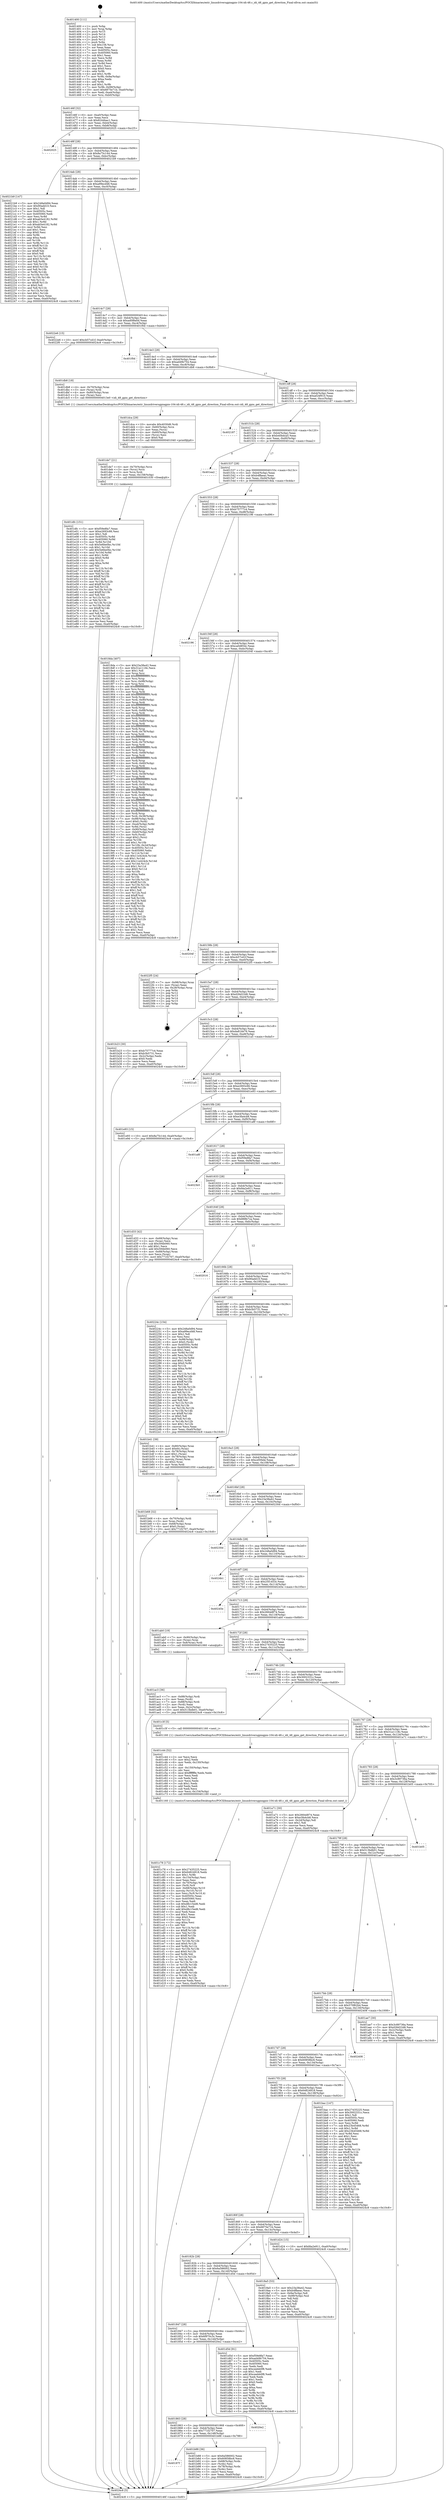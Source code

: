digraph "0x401400" {
  label = "0x401400 (/mnt/c/Users/mathe/Desktop/tcc/POCII/binaries/extr_linuxdriversgpiogpio-104-idi-48.c_idi_48_gpio_get_direction_Final-ollvm.out::main(0))"
  labelloc = "t"
  node[shape=record]

  Entry [label="",width=0.3,height=0.3,shape=circle,fillcolor=black,style=filled]
  "0x40146f" [label="{
     0x40146f [32]\l
     | [instrs]\l
     &nbsp;&nbsp;0x40146f \<+6\>: mov -0xa0(%rbp),%eax\l
     &nbsp;&nbsp;0x401475 \<+2\>: mov %eax,%ecx\l
     &nbsp;&nbsp;0x401477 \<+6\>: sub $0x8244bac1,%ecx\l
     &nbsp;&nbsp;0x40147d \<+6\>: mov %eax,-0xb4(%rbp)\l
     &nbsp;&nbsp;0x401483 \<+6\>: mov %ecx,-0xb8(%rbp)\l
     &nbsp;&nbsp;0x401489 \<+6\>: je 0000000000402025 \<main+0xc25\>\l
  }"]
  "0x402025" [label="{
     0x402025\l
  }", style=dashed]
  "0x40148f" [label="{
     0x40148f [28]\l
     | [instrs]\l
     &nbsp;&nbsp;0x40148f \<+5\>: jmp 0000000000401494 \<main+0x94\>\l
     &nbsp;&nbsp;0x401494 \<+6\>: mov -0xb4(%rbp),%eax\l
     &nbsp;&nbsp;0x40149a \<+5\>: sub $0x8a75c144,%eax\l
     &nbsp;&nbsp;0x40149f \<+6\>: mov %eax,-0xbc(%rbp)\l
     &nbsp;&nbsp;0x4014a5 \<+6\>: je 00000000004021b9 \<main+0xdb9\>\l
  }"]
  Exit [label="",width=0.3,height=0.3,shape=circle,fillcolor=black,style=filled,peripheries=2]
  "0x4021b9" [label="{
     0x4021b9 [147]\l
     | [instrs]\l
     &nbsp;&nbsp;0x4021b9 \<+5\>: mov $0x248a0d94,%eax\l
     &nbsp;&nbsp;0x4021be \<+5\>: mov $0x90add10,%ecx\l
     &nbsp;&nbsp;0x4021c3 \<+2\>: mov $0x1,%dl\l
     &nbsp;&nbsp;0x4021c5 \<+7\>: mov 0x40505c,%esi\l
     &nbsp;&nbsp;0x4021cc \<+7\>: mov 0x405060,%edi\l
     &nbsp;&nbsp;0x4021d3 \<+3\>: mov %esi,%r8d\l
     &nbsp;&nbsp;0x4021d6 \<+7\>: add $0xab5e4182,%r8d\l
     &nbsp;&nbsp;0x4021dd \<+4\>: sub $0x1,%r8d\l
     &nbsp;&nbsp;0x4021e1 \<+7\>: sub $0xab5e4182,%r8d\l
     &nbsp;&nbsp;0x4021e8 \<+4\>: imul %r8d,%esi\l
     &nbsp;&nbsp;0x4021ec \<+3\>: and $0x1,%esi\l
     &nbsp;&nbsp;0x4021ef \<+3\>: cmp $0x0,%esi\l
     &nbsp;&nbsp;0x4021f2 \<+4\>: sete %r9b\l
     &nbsp;&nbsp;0x4021f6 \<+3\>: cmp $0xa,%edi\l
     &nbsp;&nbsp;0x4021f9 \<+4\>: setl %r10b\l
     &nbsp;&nbsp;0x4021fd \<+3\>: mov %r9b,%r11b\l
     &nbsp;&nbsp;0x402200 \<+4\>: xor $0xff,%r11b\l
     &nbsp;&nbsp;0x402204 \<+3\>: mov %r10b,%bl\l
     &nbsp;&nbsp;0x402207 \<+3\>: xor $0xff,%bl\l
     &nbsp;&nbsp;0x40220a \<+3\>: xor $0x0,%dl\l
     &nbsp;&nbsp;0x40220d \<+3\>: mov %r11b,%r14b\l
     &nbsp;&nbsp;0x402210 \<+4\>: and $0x0,%r14b\l
     &nbsp;&nbsp;0x402214 \<+3\>: and %dl,%r9b\l
     &nbsp;&nbsp;0x402217 \<+3\>: mov %bl,%r15b\l
     &nbsp;&nbsp;0x40221a \<+4\>: and $0x0,%r15b\l
     &nbsp;&nbsp;0x40221e \<+3\>: and %dl,%r10b\l
     &nbsp;&nbsp;0x402221 \<+3\>: or %r9b,%r14b\l
     &nbsp;&nbsp;0x402224 \<+3\>: or %r10b,%r15b\l
     &nbsp;&nbsp;0x402227 \<+3\>: xor %r15b,%r14b\l
     &nbsp;&nbsp;0x40222a \<+3\>: or %bl,%r11b\l
     &nbsp;&nbsp;0x40222d \<+4\>: xor $0xff,%r11b\l
     &nbsp;&nbsp;0x402231 \<+3\>: or $0x0,%dl\l
     &nbsp;&nbsp;0x402234 \<+3\>: and %dl,%r11b\l
     &nbsp;&nbsp;0x402237 \<+3\>: or %r11b,%r14b\l
     &nbsp;&nbsp;0x40223a \<+4\>: test $0x1,%r14b\l
     &nbsp;&nbsp;0x40223e \<+3\>: cmovne %ecx,%eax\l
     &nbsp;&nbsp;0x402241 \<+6\>: mov %eax,-0xa0(%rbp)\l
     &nbsp;&nbsp;0x402247 \<+5\>: jmp 00000000004024c8 \<main+0x10c8\>\l
  }"]
  "0x4014ab" [label="{
     0x4014ab [28]\l
     | [instrs]\l
     &nbsp;&nbsp;0x4014ab \<+5\>: jmp 00000000004014b0 \<main+0xb0\>\l
     &nbsp;&nbsp;0x4014b0 \<+6\>: mov -0xb4(%rbp),%eax\l
     &nbsp;&nbsp;0x4014b6 \<+5\>: sub $0xa99ecd48,%eax\l
     &nbsp;&nbsp;0x4014bb \<+6\>: mov %eax,-0xc0(%rbp)\l
     &nbsp;&nbsp;0x4014c1 \<+6\>: je 00000000004022e6 \<main+0xee6\>\l
  }"]
  "0x401dfc" [label="{
     0x401dfc [151]\l
     | [instrs]\l
     &nbsp;&nbsp;0x401dfc \<+5\>: mov $0xf59e8fa7,%eax\l
     &nbsp;&nbsp;0x401e01 \<+5\>: mov $0xe2693c66,%esi\l
     &nbsp;&nbsp;0x401e06 \<+2\>: mov $0x1,%dl\l
     &nbsp;&nbsp;0x401e08 \<+8\>: mov 0x40505c,%r8d\l
     &nbsp;&nbsp;0x401e10 \<+8\>: mov 0x405060,%r9d\l
     &nbsp;&nbsp;0x401e18 \<+3\>: mov %r8d,%r10d\l
     &nbsp;&nbsp;0x401e1b \<+7\>: sub $0x5e6be0bc,%r10d\l
     &nbsp;&nbsp;0x401e22 \<+4\>: sub $0x1,%r10d\l
     &nbsp;&nbsp;0x401e26 \<+7\>: add $0x5e6be0bc,%r10d\l
     &nbsp;&nbsp;0x401e2d \<+4\>: imul %r10d,%r8d\l
     &nbsp;&nbsp;0x401e31 \<+4\>: and $0x1,%r8d\l
     &nbsp;&nbsp;0x401e35 \<+4\>: cmp $0x0,%r8d\l
     &nbsp;&nbsp;0x401e39 \<+4\>: sete %r11b\l
     &nbsp;&nbsp;0x401e3d \<+4\>: cmp $0xa,%r9d\l
     &nbsp;&nbsp;0x401e41 \<+3\>: setl %bl\l
     &nbsp;&nbsp;0x401e44 \<+3\>: mov %r11b,%r14b\l
     &nbsp;&nbsp;0x401e47 \<+4\>: xor $0xff,%r14b\l
     &nbsp;&nbsp;0x401e4b \<+3\>: mov %bl,%r15b\l
     &nbsp;&nbsp;0x401e4e \<+4\>: xor $0xff,%r15b\l
     &nbsp;&nbsp;0x401e52 \<+3\>: xor $0x1,%dl\l
     &nbsp;&nbsp;0x401e55 \<+3\>: mov %r14b,%r12b\l
     &nbsp;&nbsp;0x401e58 \<+4\>: and $0xff,%r12b\l
     &nbsp;&nbsp;0x401e5c \<+3\>: and %dl,%r11b\l
     &nbsp;&nbsp;0x401e5f \<+3\>: mov %r15b,%r13b\l
     &nbsp;&nbsp;0x401e62 \<+4\>: and $0xff,%r13b\l
     &nbsp;&nbsp;0x401e66 \<+2\>: and %dl,%bl\l
     &nbsp;&nbsp;0x401e68 \<+3\>: or %r11b,%r12b\l
     &nbsp;&nbsp;0x401e6b \<+3\>: or %bl,%r13b\l
     &nbsp;&nbsp;0x401e6e \<+3\>: xor %r13b,%r12b\l
     &nbsp;&nbsp;0x401e71 \<+3\>: or %r15b,%r14b\l
     &nbsp;&nbsp;0x401e74 \<+4\>: xor $0xff,%r14b\l
     &nbsp;&nbsp;0x401e78 \<+3\>: or $0x1,%dl\l
     &nbsp;&nbsp;0x401e7b \<+3\>: and %dl,%r14b\l
     &nbsp;&nbsp;0x401e7e \<+3\>: or %r14b,%r12b\l
     &nbsp;&nbsp;0x401e81 \<+4\>: test $0x1,%r12b\l
     &nbsp;&nbsp;0x401e85 \<+3\>: cmovne %esi,%eax\l
     &nbsp;&nbsp;0x401e88 \<+6\>: mov %eax,-0xa0(%rbp)\l
     &nbsp;&nbsp;0x401e8e \<+5\>: jmp 00000000004024c8 \<main+0x10c8\>\l
  }"]
  "0x4022e6" [label="{
     0x4022e6 [15]\l
     | [instrs]\l
     &nbsp;&nbsp;0x4022e6 \<+10\>: movl $0xcb57cd1f,-0xa0(%rbp)\l
     &nbsp;&nbsp;0x4022f0 \<+5\>: jmp 00000000004024c8 \<main+0x10c8\>\l
  }"]
  "0x4014c7" [label="{
     0x4014c7 [28]\l
     | [instrs]\l
     &nbsp;&nbsp;0x4014c7 \<+5\>: jmp 00000000004014cc \<main+0xcc\>\l
     &nbsp;&nbsp;0x4014cc \<+6\>: mov -0xb4(%rbp),%eax\l
     &nbsp;&nbsp;0x4014d2 \<+5\>: sub $0xad0f8a0d,%eax\l
     &nbsp;&nbsp;0x4014d7 \<+6\>: mov %eax,-0xc4(%rbp)\l
     &nbsp;&nbsp;0x4014dd \<+6\>: je 0000000000401f0d \<main+0xb0d\>\l
  }"]
  "0x401de7" [label="{
     0x401de7 [21]\l
     | [instrs]\l
     &nbsp;&nbsp;0x401de7 \<+4\>: mov -0x70(%rbp),%rcx\l
     &nbsp;&nbsp;0x401deb \<+3\>: mov (%rcx),%rcx\l
     &nbsp;&nbsp;0x401dee \<+3\>: mov %rcx,%rdi\l
     &nbsp;&nbsp;0x401df1 \<+6\>: mov %eax,-0x158(%rbp)\l
     &nbsp;&nbsp;0x401df7 \<+5\>: call 0000000000401030 \<free@plt\>\l
     | [calls]\l
     &nbsp;&nbsp;0x401030 \{1\} (unknown)\l
  }"]
  "0x401f0d" [label="{
     0x401f0d\l
  }", style=dashed]
  "0x4014e3" [label="{
     0x4014e3 [28]\l
     | [instrs]\l
     &nbsp;&nbsp;0x4014e3 \<+5\>: jmp 00000000004014e8 \<main+0xe8\>\l
     &nbsp;&nbsp;0x4014e8 \<+6\>: mov -0xb4(%rbp),%eax\l
     &nbsp;&nbsp;0x4014ee \<+5\>: sub $0xad49b754,%eax\l
     &nbsp;&nbsp;0x4014f3 \<+6\>: mov %eax,-0xc8(%rbp)\l
     &nbsp;&nbsp;0x4014f9 \<+6\>: je 0000000000401db8 \<main+0x9b8\>\l
  }"]
  "0x401dca" [label="{
     0x401dca [29]\l
     | [instrs]\l
     &nbsp;&nbsp;0x401dca \<+10\>: movabs $0x4030d6,%rdi\l
     &nbsp;&nbsp;0x401dd4 \<+4\>: mov -0x60(%rbp),%rcx\l
     &nbsp;&nbsp;0x401dd8 \<+2\>: mov %eax,(%rcx)\l
     &nbsp;&nbsp;0x401dda \<+4\>: mov -0x60(%rbp),%rcx\l
     &nbsp;&nbsp;0x401dde \<+2\>: mov (%rcx),%esi\l
     &nbsp;&nbsp;0x401de0 \<+2\>: mov $0x0,%al\l
     &nbsp;&nbsp;0x401de2 \<+5\>: call 0000000000401040 \<printf@plt\>\l
     | [calls]\l
     &nbsp;&nbsp;0x401040 \{1\} (unknown)\l
  }"]
  "0x401db8" [label="{
     0x401db8 [18]\l
     | [instrs]\l
     &nbsp;&nbsp;0x401db8 \<+4\>: mov -0x70(%rbp),%rax\l
     &nbsp;&nbsp;0x401dbc \<+3\>: mov (%rax),%rdi\l
     &nbsp;&nbsp;0x401dbf \<+4\>: mov -0x80(%rbp),%rax\l
     &nbsp;&nbsp;0x401dc3 \<+2\>: mov (%rax),%esi\l
     &nbsp;&nbsp;0x401dc5 \<+5\>: call 00000000004013e0 \<idi_48_gpio_get_direction\>\l
     | [calls]\l
     &nbsp;&nbsp;0x4013e0 \{1\} (/mnt/c/Users/mathe/Desktop/tcc/POCII/binaries/extr_linuxdriversgpiogpio-104-idi-48.c_idi_48_gpio_get_direction_Final-ollvm.out::idi_48_gpio_get_direction)\l
  }"]
  "0x4014ff" [label="{
     0x4014ff [28]\l
     | [instrs]\l
     &nbsp;&nbsp;0x4014ff \<+5\>: jmp 0000000000401504 \<main+0x104\>\l
     &nbsp;&nbsp;0x401504 \<+6\>: mov -0xb4(%rbp),%eax\l
     &nbsp;&nbsp;0x40150a \<+5\>: sub $0xaf24f910,%eax\l
     &nbsp;&nbsp;0x40150f \<+6\>: mov %eax,-0xcc(%rbp)\l
     &nbsp;&nbsp;0x401515 \<+6\>: je 0000000000402187 \<main+0xd87\>\l
  }"]
  "0x401c78" [label="{
     0x401c78 [172]\l
     | [instrs]\l
     &nbsp;&nbsp;0x401c78 \<+5\>: mov $0x27435225,%ecx\l
     &nbsp;&nbsp;0x401c7d \<+5\>: mov $0x64824918,%edx\l
     &nbsp;&nbsp;0x401c82 \<+3\>: mov $0x1,%r8b\l
     &nbsp;&nbsp;0x401c85 \<+6\>: mov -0x154(%rbp),%esi\l
     &nbsp;&nbsp;0x401c8b \<+3\>: imul %eax,%esi\l
     &nbsp;&nbsp;0x401c8e \<+4\>: mov -0x70(%rbp),%r9\l
     &nbsp;&nbsp;0x401c92 \<+3\>: mov (%r9),%r9\l
     &nbsp;&nbsp;0x401c95 \<+4\>: mov -0x68(%rbp),%r10\l
     &nbsp;&nbsp;0x401c99 \<+3\>: movslq (%r10),%r10\l
     &nbsp;&nbsp;0x401c9c \<+4\>: mov %esi,(%r9,%r10,4)\l
     &nbsp;&nbsp;0x401ca0 \<+7\>: mov 0x40505c,%eax\l
     &nbsp;&nbsp;0x401ca7 \<+7\>: mov 0x405060,%esi\l
     &nbsp;&nbsp;0x401cae \<+2\>: mov %eax,%edi\l
     &nbsp;&nbsp;0x401cb0 \<+6\>: sub $0xd8c15ed6,%edi\l
     &nbsp;&nbsp;0x401cb6 \<+3\>: sub $0x1,%edi\l
     &nbsp;&nbsp;0x401cb9 \<+6\>: add $0xd8c15ed6,%edi\l
     &nbsp;&nbsp;0x401cbf \<+3\>: imul %edi,%eax\l
     &nbsp;&nbsp;0x401cc2 \<+3\>: and $0x1,%eax\l
     &nbsp;&nbsp;0x401cc5 \<+3\>: cmp $0x0,%eax\l
     &nbsp;&nbsp;0x401cc8 \<+4\>: sete %r11b\l
     &nbsp;&nbsp;0x401ccc \<+3\>: cmp $0xa,%esi\l
     &nbsp;&nbsp;0x401ccf \<+3\>: setl %bl\l
     &nbsp;&nbsp;0x401cd2 \<+3\>: mov %r11b,%r14b\l
     &nbsp;&nbsp;0x401cd5 \<+4\>: xor $0xff,%r14b\l
     &nbsp;&nbsp;0x401cd9 \<+3\>: mov %bl,%r15b\l
     &nbsp;&nbsp;0x401cdc \<+4\>: xor $0xff,%r15b\l
     &nbsp;&nbsp;0x401ce0 \<+4\>: xor $0x0,%r8b\l
     &nbsp;&nbsp;0x401ce4 \<+3\>: mov %r14b,%r12b\l
     &nbsp;&nbsp;0x401ce7 \<+4\>: and $0x0,%r12b\l
     &nbsp;&nbsp;0x401ceb \<+3\>: and %r8b,%r11b\l
     &nbsp;&nbsp;0x401cee \<+3\>: mov %r15b,%r13b\l
     &nbsp;&nbsp;0x401cf1 \<+4\>: and $0x0,%r13b\l
     &nbsp;&nbsp;0x401cf5 \<+3\>: and %r8b,%bl\l
     &nbsp;&nbsp;0x401cf8 \<+3\>: or %r11b,%r12b\l
     &nbsp;&nbsp;0x401cfb \<+3\>: or %bl,%r13b\l
     &nbsp;&nbsp;0x401cfe \<+3\>: xor %r13b,%r12b\l
     &nbsp;&nbsp;0x401d01 \<+3\>: or %r15b,%r14b\l
     &nbsp;&nbsp;0x401d04 \<+4\>: xor $0xff,%r14b\l
     &nbsp;&nbsp;0x401d08 \<+4\>: or $0x0,%r8b\l
     &nbsp;&nbsp;0x401d0c \<+3\>: and %r8b,%r14b\l
     &nbsp;&nbsp;0x401d0f \<+3\>: or %r14b,%r12b\l
     &nbsp;&nbsp;0x401d12 \<+4\>: test $0x1,%r12b\l
     &nbsp;&nbsp;0x401d16 \<+3\>: cmovne %edx,%ecx\l
     &nbsp;&nbsp;0x401d19 \<+6\>: mov %ecx,-0xa0(%rbp)\l
     &nbsp;&nbsp;0x401d1f \<+5\>: jmp 00000000004024c8 \<main+0x10c8\>\l
  }"]
  "0x402187" [label="{
     0x402187\l
  }", style=dashed]
  "0x40151b" [label="{
     0x40151b [28]\l
     | [instrs]\l
     &nbsp;&nbsp;0x40151b \<+5\>: jmp 0000000000401520 \<main+0x120\>\l
     &nbsp;&nbsp;0x401520 \<+6\>: mov -0xb4(%rbp),%eax\l
     &nbsp;&nbsp;0x401526 \<+5\>: sub $0xb40bdca5,%eax\l
     &nbsp;&nbsp;0x40152b \<+6\>: mov %eax,-0xd0(%rbp)\l
     &nbsp;&nbsp;0x401531 \<+6\>: je 0000000000401ea2 \<main+0xaa2\>\l
  }"]
  "0x401c44" [label="{
     0x401c44 [52]\l
     | [instrs]\l
     &nbsp;&nbsp;0x401c44 \<+2\>: xor %ecx,%ecx\l
     &nbsp;&nbsp;0x401c46 \<+5\>: mov $0x2,%edx\l
     &nbsp;&nbsp;0x401c4b \<+6\>: mov %edx,-0x150(%rbp)\l
     &nbsp;&nbsp;0x401c51 \<+1\>: cltd\l
     &nbsp;&nbsp;0x401c52 \<+6\>: mov -0x150(%rbp),%esi\l
     &nbsp;&nbsp;0x401c58 \<+2\>: idiv %esi\l
     &nbsp;&nbsp;0x401c5a \<+6\>: imul $0xfffffffe,%edx,%edx\l
     &nbsp;&nbsp;0x401c60 \<+2\>: mov %ecx,%edi\l
     &nbsp;&nbsp;0x401c62 \<+2\>: sub %edx,%edi\l
     &nbsp;&nbsp;0x401c64 \<+2\>: mov %ecx,%edx\l
     &nbsp;&nbsp;0x401c66 \<+3\>: sub $0x1,%edx\l
     &nbsp;&nbsp;0x401c69 \<+2\>: add %edx,%edi\l
     &nbsp;&nbsp;0x401c6b \<+2\>: sub %edi,%ecx\l
     &nbsp;&nbsp;0x401c6d \<+6\>: mov %ecx,-0x154(%rbp)\l
     &nbsp;&nbsp;0x401c73 \<+5\>: call 0000000000401160 \<next_i\>\l
     | [calls]\l
     &nbsp;&nbsp;0x401160 \{1\} (/mnt/c/Users/mathe/Desktop/tcc/POCII/binaries/extr_linuxdriversgpiogpio-104-idi-48.c_idi_48_gpio_get_direction_Final-ollvm.out::next_i)\l
  }"]
  "0x401ea2" [label="{
     0x401ea2\l
  }", style=dashed]
  "0x401537" [label="{
     0x401537 [28]\l
     | [instrs]\l
     &nbsp;&nbsp;0x401537 \<+5\>: jmp 000000000040153c \<main+0x13c\>\l
     &nbsp;&nbsp;0x40153c \<+6\>: mov -0xb4(%rbp),%eax\l
     &nbsp;&nbsp;0x401542 \<+5\>: sub $0xb4ffaeac,%eax\l
     &nbsp;&nbsp;0x401547 \<+6\>: mov %eax,-0xd4(%rbp)\l
     &nbsp;&nbsp;0x40154d \<+6\>: je 00000000004018da \<main+0x4da\>\l
  }"]
  "0x40187f" [label="{
     0x40187f\l
  }", style=dashed]
  "0x4018da" [label="{
     0x4018da [407]\l
     | [instrs]\l
     &nbsp;&nbsp;0x4018da \<+5\>: mov $0x23a38a42,%eax\l
     &nbsp;&nbsp;0x4018df \<+5\>: mov $0x31a1118c,%ecx\l
     &nbsp;&nbsp;0x4018e4 \<+2\>: mov $0x1,%dl\l
     &nbsp;&nbsp;0x4018e6 \<+3\>: mov %rsp,%rsi\l
     &nbsp;&nbsp;0x4018e9 \<+4\>: add $0xfffffffffffffff0,%rsi\l
     &nbsp;&nbsp;0x4018ed \<+3\>: mov %rsi,%rsp\l
     &nbsp;&nbsp;0x4018f0 \<+7\>: mov %rsi,-0x98(%rbp)\l
     &nbsp;&nbsp;0x4018f7 \<+3\>: mov %rsp,%rsi\l
     &nbsp;&nbsp;0x4018fa \<+4\>: add $0xfffffffffffffff0,%rsi\l
     &nbsp;&nbsp;0x4018fe \<+3\>: mov %rsi,%rsp\l
     &nbsp;&nbsp;0x401901 \<+3\>: mov %rsp,%rdi\l
     &nbsp;&nbsp;0x401904 \<+4\>: add $0xfffffffffffffff0,%rdi\l
     &nbsp;&nbsp;0x401908 \<+3\>: mov %rdi,%rsp\l
     &nbsp;&nbsp;0x40190b \<+7\>: mov %rdi,-0x90(%rbp)\l
     &nbsp;&nbsp;0x401912 \<+3\>: mov %rsp,%rdi\l
     &nbsp;&nbsp;0x401915 \<+4\>: add $0xfffffffffffffff0,%rdi\l
     &nbsp;&nbsp;0x401919 \<+3\>: mov %rdi,%rsp\l
     &nbsp;&nbsp;0x40191c \<+7\>: mov %rdi,-0x88(%rbp)\l
     &nbsp;&nbsp;0x401923 \<+3\>: mov %rsp,%rdi\l
     &nbsp;&nbsp;0x401926 \<+4\>: add $0xfffffffffffffff0,%rdi\l
     &nbsp;&nbsp;0x40192a \<+3\>: mov %rdi,%rsp\l
     &nbsp;&nbsp;0x40192d \<+4\>: mov %rdi,-0x80(%rbp)\l
     &nbsp;&nbsp;0x401931 \<+3\>: mov %rsp,%rdi\l
     &nbsp;&nbsp;0x401934 \<+4\>: add $0xfffffffffffffff0,%rdi\l
     &nbsp;&nbsp;0x401938 \<+3\>: mov %rdi,%rsp\l
     &nbsp;&nbsp;0x40193b \<+4\>: mov %rdi,-0x78(%rbp)\l
     &nbsp;&nbsp;0x40193f \<+3\>: mov %rsp,%rdi\l
     &nbsp;&nbsp;0x401942 \<+4\>: add $0xfffffffffffffff0,%rdi\l
     &nbsp;&nbsp;0x401946 \<+3\>: mov %rdi,%rsp\l
     &nbsp;&nbsp;0x401949 \<+4\>: mov %rdi,-0x70(%rbp)\l
     &nbsp;&nbsp;0x40194d \<+3\>: mov %rsp,%rdi\l
     &nbsp;&nbsp;0x401950 \<+4\>: add $0xfffffffffffffff0,%rdi\l
     &nbsp;&nbsp;0x401954 \<+3\>: mov %rdi,%rsp\l
     &nbsp;&nbsp;0x401957 \<+4\>: mov %rdi,-0x68(%rbp)\l
     &nbsp;&nbsp;0x40195b \<+3\>: mov %rsp,%rdi\l
     &nbsp;&nbsp;0x40195e \<+4\>: add $0xfffffffffffffff0,%rdi\l
     &nbsp;&nbsp;0x401962 \<+3\>: mov %rdi,%rsp\l
     &nbsp;&nbsp;0x401965 \<+4\>: mov %rdi,-0x60(%rbp)\l
     &nbsp;&nbsp;0x401969 \<+3\>: mov %rsp,%rdi\l
     &nbsp;&nbsp;0x40196c \<+4\>: add $0xfffffffffffffff0,%rdi\l
     &nbsp;&nbsp;0x401970 \<+3\>: mov %rdi,%rsp\l
     &nbsp;&nbsp;0x401973 \<+4\>: mov %rdi,-0x58(%rbp)\l
     &nbsp;&nbsp;0x401977 \<+3\>: mov %rsp,%rdi\l
     &nbsp;&nbsp;0x40197a \<+4\>: add $0xfffffffffffffff0,%rdi\l
     &nbsp;&nbsp;0x40197e \<+3\>: mov %rdi,%rsp\l
     &nbsp;&nbsp;0x401981 \<+4\>: mov %rdi,-0x50(%rbp)\l
     &nbsp;&nbsp;0x401985 \<+3\>: mov %rsp,%rdi\l
     &nbsp;&nbsp;0x401988 \<+4\>: add $0xfffffffffffffff0,%rdi\l
     &nbsp;&nbsp;0x40198c \<+3\>: mov %rdi,%rsp\l
     &nbsp;&nbsp;0x40198f \<+4\>: mov %rdi,-0x48(%rbp)\l
     &nbsp;&nbsp;0x401993 \<+3\>: mov %rsp,%rdi\l
     &nbsp;&nbsp;0x401996 \<+4\>: add $0xfffffffffffffff0,%rdi\l
     &nbsp;&nbsp;0x40199a \<+3\>: mov %rdi,%rsp\l
     &nbsp;&nbsp;0x40199d \<+4\>: mov %rdi,-0x40(%rbp)\l
     &nbsp;&nbsp;0x4019a1 \<+3\>: mov %rsp,%rdi\l
     &nbsp;&nbsp;0x4019a4 \<+4\>: add $0xfffffffffffffff0,%rdi\l
     &nbsp;&nbsp;0x4019a8 \<+3\>: mov %rdi,%rsp\l
     &nbsp;&nbsp;0x4019ab \<+4\>: mov %rdi,-0x38(%rbp)\l
     &nbsp;&nbsp;0x4019af \<+7\>: mov -0x98(%rbp),%rdi\l
     &nbsp;&nbsp;0x4019b6 \<+6\>: movl $0x0,(%rdi)\l
     &nbsp;&nbsp;0x4019bc \<+7\>: mov -0xa4(%rbp),%r8d\l
     &nbsp;&nbsp;0x4019c3 \<+3\>: mov %r8d,(%rsi)\l
     &nbsp;&nbsp;0x4019c6 \<+7\>: mov -0x90(%rbp),%rdi\l
     &nbsp;&nbsp;0x4019cd \<+7\>: mov -0xb0(%rbp),%r9\l
     &nbsp;&nbsp;0x4019d4 \<+3\>: mov %r9,(%rdi)\l
     &nbsp;&nbsp;0x4019d7 \<+3\>: cmpl $0x2,(%rsi)\l
     &nbsp;&nbsp;0x4019da \<+4\>: setne %r10b\l
     &nbsp;&nbsp;0x4019de \<+4\>: and $0x1,%r10b\l
     &nbsp;&nbsp;0x4019e2 \<+4\>: mov %r10b,-0x2d(%rbp)\l
     &nbsp;&nbsp;0x4019e6 \<+8\>: mov 0x40505c,%r11d\l
     &nbsp;&nbsp;0x4019ee \<+7\>: mov 0x405060,%ebx\l
     &nbsp;&nbsp;0x4019f5 \<+3\>: mov %r11d,%r14d\l
     &nbsp;&nbsp;0x4019f8 \<+7\>: sub $0x11e424cb,%r14d\l
     &nbsp;&nbsp;0x4019ff \<+4\>: sub $0x1,%r14d\l
     &nbsp;&nbsp;0x401a03 \<+7\>: add $0x11e424cb,%r14d\l
     &nbsp;&nbsp;0x401a0a \<+4\>: imul %r14d,%r11d\l
     &nbsp;&nbsp;0x401a0e \<+4\>: and $0x1,%r11d\l
     &nbsp;&nbsp;0x401a12 \<+4\>: cmp $0x0,%r11d\l
     &nbsp;&nbsp;0x401a16 \<+4\>: sete %r10b\l
     &nbsp;&nbsp;0x401a1a \<+3\>: cmp $0xa,%ebx\l
     &nbsp;&nbsp;0x401a1d \<+4\>: setl %r15b\l
     &nbsp;&nbsp;0x401a21 \<+3\>: mov %r10b,%r12b\l
     &nbsp;&nbsp;0x401a24 \<+4\>: xor $0xff,%r12b\l
     &nbsp;&nbsp;0x401a28 \<+3\>: mov %r15b,%r13b\l
     &nbsp;&nbsp;0x401a2b \<+4\>: xor $0xff,%r13b\l
     &nbsp;&nbsp;0x401a2f \<+3\>: xor $0x1,%dl\l
     &nbsp;&nbsp;0x401a32 \<+3\>: mov %r12b,%sil\l
     &nbsp;&nbsp;0x401a35 \<+4\>: and $0xff,%sil\l
     &nbsp;&nbsp;0x401a39 \<+3\>: and %dl,%r10b\l
     &nbsp;&nbsp;0x401a3c \<+3\>: mov %r13b,%dil\l
     &nbsp;&nbsp;0x401a3f \<+4\>: and $0xff,%dil\l
     &nbsp;&nbsp;0x401a43 \<+3\>: and %dl,%r15b\l
     &nbsp;&nbsp;0x401a46 \<+3\>: or %r10b,%sil\l
     &nbsp;&nbsp;0x401a49 \<+3\>: or %r15b,%dil\l
     &nbsp;&nbsp;0x401a4c \<+3\>: xor %dil,%sil\l
     &nbsp;&nbsp;0x401a4f \<+3\>: or %r13b,%r12b\l
     &nbsp;&nbsp;0x401a52 \<+4\>: xor $0xff,%r12b\l
     &nbsp;&nbsp;0x401a56 \<+3\>: or $0x1,%dl\l
     &nbsp;&nbsp;0x401a59 \<+3\>: and %dl,%r12b\l
     &nbsp;&nbsp;0x401a5c \<+3\>: or %r12b,%sil\l
     &nbsp;&nbsp;0x401a5f \<+4\>: test $0x1,%sil\l
     &nbsp;&nbsp;0x401a63 \<+3\>: cmovne %ecx,%eax\l
     &nbsp;&nbsp;0x401a66 \<+6\>: mov %eax,-0xa0(%rbp)\l
     &nbsp;&nbsp;0x401a6c \<+5\>: jmp 00000000004024c8 \<main+0x10c8\>\l
  }"]
  "0x401553" [label="{
     0x401553 [28]\l
     | [instrs]\l
     &nbsp;&nbsp;0x401553 \<+5\>: jmp 0000000000401558 \<main+0x158\>\l
     &nbsp;&nbsp;0x401558 \<+6\>: mov -0xb4(%rbp),%eax\l
     &nbsp;&nbsp;0x40155e \<+5\>: sub $0xb75777c4,%eax\l
     &nbsp;&nbsp;0x401563 \<+6\>: mov %eax,-0xd8(%rbp)\l
     &nbsp;&nbsp;0x401569 \<+6\>: je 0000000000402196 \<main+0xd96\>\l
  }"]
  "0x401b88" [label="{
     0x401b88 [36]\l
     | [instrs]\l
     &nbsp;&nbsp;0x401b88 \<+5\>: mov $0x6a586002,%eax\l
     &nbsp;&nbsp;0x401b8d \<+5\>: mov $0x60858bc6,%ecx\l
     &nbsp;&nbsp;0x401b92 \<+4\>: mov -0x68(%rbp),%rdx\l
     &nbsp;&nbsp;0x401b96 \<+2\>: mov (%rdx),%esi\l
     &nbsp;&nbsp;0x401b98 \<+4\>: mov -0x78(%rbp),%rdx\l
     &nbsp;&nbsp;0x401b9c \<+2\>: cmp (%rdx),%esi\l
     &nbsp;&nbsp;0x401b9e \<+3\>: cmovl %ecx,%eax\l
     &nbsp;&nbsp;0x401ba1 \<+6\>: mov %eax,-0xa0(%rbp)\l
     &nbsp;&nbsp;0x401ba7 \<+5\>: jmp 00000000004024c8 \<main+0x10c8\>\l
  }"]
  "0x402196" [label="{
     0x402196\l
  }", style=dashed]
  "0x40156f" [label="{
     0x40156f [28]\l
     | [instrs]\l
     &nbsp;&nbsp;0x40156f \<+5\>: jmp 0000000000401574 \<main+0x174\>\l
     &nbsp;&nbsp;0x401574 \<+6\>: mov -0xb4(%rbp),%eax\l
     &nbsp;&nbsp;0x40157a \<+5\>: sub $0xca0d854c,%eax\l
     &nbsp;&nbsp;0x40157f \<+6\>: mov %eax,-0xdc(%rbp)\l
     &nbsp;&nbsp;0x401585 \<+6\>: je 000000000040204f \<main+0xc4f\>\l
  }"]
  "0x401863" [label="{
     0x401863 [28]\l
     | [instrs]\l
     &nbsp;&nbsp;0x401863 \<+5\>: jmp 0000000000401868 \<main+0x468\>\l
     &nbsp;&nbsp;0x401868 \<+6\>: mov -0xb4(%rbp),%eax\l
     &nbsp;&nbsp;0x40186e \<+5\>: sub $0x771f2707,%eax\l
     &nbsp;&nbsp;0x401873 \<+6\>: mov %eax,-0x148(%rbp)\l
     &nbsp;&nbsp;0x401879 \<+6\>: je 0000000000401b88 \<main+0x788\>\l
  }"]
  "0x40204f" [label="{
     0x40204f\l
  }", style=dashed]
  "0x40158b" [label="{
     0x40158b [28]\l
     | [instrs]\l
     &nbsp;&nbsp;0x40158b \<+5\>: jmp 0000000000401590 \<main+0x190\>\l
     &nbsp;&nbsp;0x401590 \<+6\>: mov -0xb4(%rbp),%eax\l
     &nbsp;&nbsp;0x401596 \<+5\>: sub $0xcb57cd1f,%eax\l
     &nbsp;&nbsp;0x40159b \<+6\>: mov %eax,-0xe0(%rbp)\l
     &nbsp;&nbsp;0x4015a1 \<+6\>: je 00000000004022f5 \<main+0xef5\>\l
  }"]
  "0x4020e2" [label="{
     0x4020e2\l
  }", style=dashed]
  "0x4022f5" [label="{
     0x4022f5 [24]\l
     | [instrs]\l
     &nbsp;&nbsp;0x4022f5 \<+7\>: mov -0x98(%rbp),%rax\l
     &nbsp;&nbsp;0x4022fc \<+2\>: mov (%rax),%eax\l
     &nbsp;&nbsp;0x4022fe \<+4\>: lea -0x28(%rbp),%rsp\l
     &nbsp;&nbsp;0x402302 \<+1\>: pop %rbx\l
     &nbsp;&nbsp;0x402303 \<+2\>: pop %r12\l
     &nbsp;&nbsp;0x402305 \<+2\>: pop %r13\l
     &nbsp;&nbsp;0x402307 \<+2\>: pop %r14\l
     &nbsp;&nbsp;0x402309 \<+2\>: pop %r15\l
     &nbsp;&nbsp;0x40230b \<+1\>: pop %rbp\l
     &nbsp;&nbsp;0x40230c \<+1\>: ret\l
  }"]
  "0x4015a7" [label="{
     0x4015a7 [28]\l
     | [instrs]\l
     &nbsp;&nbsp;0x4015a7 \<+5\>: jmp 00000000004015ac \<main+0x1ac\>\l
     &nbsp;&nbsp;0x4015ac \<+6\>: mov -0xb4(%rbp),%eax\l
     &nbsp;&nbsp;0x4015b2 \<+5\>: sub $0xd26d22d6,%eax\l
     &nbsp;&nbsp;0x4015b7 \<+6\>: mov %eax,-0xe4(%rbp)\l
     &nbsp;&nbsp;0x4015bd \<+6\>: je 0000000000401b23 \<main+0x723\>\l
  }"]
  "0x401847" [label="{
     0x401847 [28]\l
     | [instrs]\l
     &nbsp;&nbsp;0x401847 \<+5\>: jmp 000000000040184c \<main+0x44c\>\l
     &nbsp;&nbsp;0x40184c \<+6\>: mov -0xb4(%rbp),%eax\l
     &nbsp;&nbsp;0x401852 \<+5\>: sub $0x6f970c3c,%eax\l
     &nbsp;&nbsp;0x401857 \<+6\>: mov %eax,-0x144(%rbp)\l
     &nbsp;&nbsp;0x40185d \<+6\>: je 00000000004020e2 \<main+0xce2\>\l
  }"]
  "0x401b23" [label="{
     0x401b23 [30]\l
     | [instrs]\l
     &nbsp;&nbsp;0x401b23 \<+5\>: mov $0xb75777c4,%eax\l
     &nbsp;&nbsp;0x401b28 \<+5\>: mov $0xb3b5731,%ecx\l
     &nbsp;&nbsp;0x401b2d \<+3\>: mov -0x2c(%rbp),%edx\l
     &nbsp;&nbsp;0x401b30 \<+3\>: cmp $0x0,%edx\l
     &nbsp;&nbsp;0x401b33 \<+3\>: cmove %ecx,%eax\l
     &nbsp;&nbsp;0x401b36 \<+6\>: mov %eax,-0xa0(%rbp)\l
     &nbsp;&nbsp;0x401b3c \<+5\>: jmp 00000000004024c8 \<main+0x10c8\>\l
  }"]
  "0x4015c3" [label="{
     0x4015c3 [28]\l
     | [instrs]\l
     &nbsp;&nbsp;0x4015c3 \<+5\>: jmp 00000000004015c8 \<main+0x1c8\>\l
     &nbsp;&nbsp;0x4015c8 \<+6\>: mov -0xb4(%rbp),%eax\l
     &nbsp;&nbsp;0x4015ce \<+5\>: sub $0xda81bb76,%eax\l
     &nbsp;&nbsp;0x4015d3 \<+6\>: mov %eax,-0xe8(%rbp)\l
     &nbsp;&nbsp;0x4015d9 \<+6\>: je 00000000004021a5 \<main+0xda5\>\l
  }"]
  "0x401d5d" [label="{
     0x401d5d [91]\l
     | [instrs]\l
     &nbsp;&nbsp;0x401d5d \<+5\>: mov $0xf59e8fa7,%eax\l
     &nbsp;&nbsp;0x401d62 \<+5\>: mov $0xad49b754,%ecx\l
     &nbsp;&nbsp;0x401d67 \<+7\>: mov 0x40505c,%edx\l
     &nbsp;&nbsp;0x401d6e \<+7\>: mov 0x405060,%esi\l
     &nbsp;&nbsp;0x401d75 \<+2\>: mov %edx,%edi\l
     &nbsp;&nbsp;0x401d77 \<+6\>: sub $0xceebb0f8,%edi\l
     &nbsp;&nbsp;0x401d7d \<+3\>: sub $0x1,%edi\l
     &nbsp;&nbsp;0x401d80 \<+6\>: add $0xceebb0f8,%edi\l
     &nbsp;&nbsp;0x401d86 \<+3\>: imul %edi,%edx\l
     &nbsp;&nbsp;0x401d89 \<+3\>: and $0x1,%edx\l
     &nbsp;&nbsp;0x401d8c \<+3\>: cmp $0x0,%edx\l
     &nbsp;&nbsp;0x401d8f \<+4\>: sete %r8b\l
     &nbsp;&nbsp;0x401d93 \<+3\>: cmp $0xa,%esi\l
     &nbsp;&nbsp;0x401d96 \<+4\>: setl %r9b\l
     &nbsp;&nbsp;0x401d9a \<+3\>: mov %r8b,%r10b\l
     &nbsp;&nbsp;0x401d9d \<+3\>: and %r9b,%r10b\l
     &nbsp;&nbsp;0x401da0 \<+3\>: xor %r9b,%r8b\l
     &nbsp;&nbsp;0x401da3 \<+3\>: or %r8b,%r10b\l
     &nbsp;&nbsp;0x401da6 \<+4\>: test $0x1,%r10b\l
     &nbsp;&nbsp;0x401daa \<+3\>: cmovne %ecx,%eax\l
     &nbsp;&nbsp;0x401dad \<+6\>: mov %eax,-0xa0(%rbp)\l
     &nbsp;&nbsp;0x401db3 \<+5\>: jmp 00000000004024c8 \<main+0x10c8\>\l
  }"]
  "0x4021a5" [label="{
     0x4021a5\l
  }", style=dashed]
  "0x4015df" [label="{
     0x4015df [28]\l
     | [instrs]\l
     &nbsp;&nbsp;0x4015df \<+5\>: jmp 00000000004015e4 \<main+0x1e4\>\l
     &nbsp;&nbsp;0x4015e4 \<+6\>: mov -0xb4(%rbp),%eax\l
     &nbsp;&nbsp;0x4015ea \<+5\>: sub $0xe2693c66,%eax\l
     &nbsp;&nbsp;0x4015ef \<+6\>: mov %eax,-0xec(%rbp)\l
     &nbsp;&nbsp;0x4015f5 \<+6\>: je 0000000000401e93 \<main+0xa93\>\l
  }"]
  "0x401b68" [label="{
     0x401b68 [32]\l
     | [instrs]\l
     &nbsp;&nbsp;0x401b68 \<+4\>: mov -0x70(%rbp),%rdi\l
     &nbsp;&nbsp;0x401b6c \<+3\>: mov %rax,(%rdi)\l
     &nbsp;&nbsp;0x401b6f \<+4\>: mov -0x68(%rbp),%rax\l
     &nbsp;&nbsp;0x401b73 \<+6\>: movl $0x0,(%rax)\l
     &nbsp;&nbsp;0x401b79 \<+10\>: movl $0x771f2707,-0xa0(%rbp)\l
     &nbsp;&nbsp;0x401b83 \<+5\>: jmp 00000000004024c8 \<main+0x10c8\>\l
  }"]
  "0x401e93" [label="{
     0x401e93 [15]\l
     | [instrs]\l
     &nbsp;&nbsp;0x401e93 \<+10\>: movl $0x8a75c144,-0xa0(%rbp)\l
     &nbsp;&nbsp;0x401e9d \<+5\>: jmp 00000000004024c8 \<main+0x10c8\>\l
  }"]
  "0x4015fb" [label="{
     0x4015fb [28]\l
     | [instrs]\l
     &nbsp;&nbsp;0x4015fb \<+5\>: jmp 0000000000401600 \<main+0x200\>\l
     &nbsp;&nbsp;0x401600 \<+6\>: mov -0xb4(%rbp),%eax\l
     &nbsp;&nbsp;0x401606 \<+5\>: sub $0xe3fa4cb8,%eax\l
     &nbsp;&nbsp;0x40160b \<+6\>: mov %eax,-0xf0(%rbp)\l
     &nbsp;&nbsp;0x401611 \<+6\>: je 0000000000401a8f \<main+0x68f\>\l
  }"]
  "0x401ac3" [label="{
     0x401ac3 [36]\l
     | [instrs]\l
     &nbsp;&nbsp;0x401ac3 \<+7\>: mov -0x88(%rbp),%rdi\l
     &nbsp;&nbsp;0x401aca \<+2\>: mov %eax,(%rdi)\l
     &nbsp;&nbsp;0x401acc \<+7\>: mov -0x88(%rbp),%rdi\l
     &nbsp;&nbsp;0x401ad3 \<+2\>: mov (%rdi),%eax\l
     &nbsp;&nbsp;0x401ad5 \<+3\>: mov %eax,-0x2c(%rbp)\l
     &nbsp;&nbsp;0x401ad8 \<+10\>: movl $0x513bdb01,-0xa0(%rbp)\l
     &nbsp;&nbsp;0x401ae2 \<+5\>: jmp 00000000004024c8 \<main+0x10c8\>\l
  }"]
  "0x401a8f" [label="{
     0x401a8f\l
  }", style=dashed]
  "0x401617" [label="{
     0x401617 [28]\l
     | [instrs]\l
     &nbsp;&nbsp;0x401617 \<+5\>: jmp 000000000040161c \<main+0x21c\>\l
     &nbsp;&nbsp;0x40161c \<+6\>: mov -0xb4(%rbp),%eax\l
     &nbsp;&nbsp;0x401622 \<+5\>: sub $0xf59e8fa7,%eax\l
     &nbsp;&nbsp;0x401627 \<+6\>: mov %eax,-0xf4(%rbp)\l
     &nbsp;&nbsp;0x40162d \<+6\>: je 00000000004023b5 \<main+0xfb5\>\l
  }"]
  "0x401400" [label="{
     0x401400 [111]\l
     | [instrs]\l
     &nbsp;&nbsp;0x401400 \<+1\>: push %rbp\l
     &nbsp;&nbsp;0x401401 \<+3\>: mov %rsp,%rbp\l
     &nbsp;&nbsp;0x401404 \<+2\>: push %r15\l
     &nbsp;&nbsp;0x401406 \<+2\>: push %r14\l
     &nbsp;&nbsp;0x401408 \<+2\>: push %r13\l
     &nbsp;&nbsp;0x40140a \<+2\>: push %r12\l
     &nbsp;&nbsp;0x40140c \<+1\>: push %rbx\l
     &nbsp;&nbsp;0x40140d \<+7\>: sub $0x158,%rsp\l
     &nbsp;&nbsp;0x401414 \<+2\>: xor %eax,%eax\l
     &nbsp;&nbsp;0x401416 \<+7\>: mov 0x40505c,%ecx\l
     &nbsp;&nbsp;0x40141d \<+7\>: mov 0x405060,%edx\l
     &nbsp;&nbsp;0x401424 \<+3\>: sub $0x1,%eax\l
     &nbsp;&nbsp;0x401427 \<+3\>: mov %ecx,%r8d\l
     &nbsp;&nbsp;0x40142a \<+3\>: add %eax,%r8d\l
     &nbsp;&nbsp;0x40142d \<+4\>: imul %r8d,%ecx\l
     &nbsp;&nbsp;0x401431 \<+3\>: and $0x1,%ecx\l
     &nbsp;&nbsp;0x401434 \<+3\>: cmp $0x0,%ecx\l
     &nbsp;&nbsp;0x401437 \<+4\>: sete %r9b\l
     &nbsp;&nbsp;0x40143b \<+4\>: and $0x1,%r9b\l
     &nbsp;&nbsp;0x40143f \<+7\>: mov %r9b,-0x9a(%rbp)\l
     &nbsp;&nbsp;0x401446 \<+3\>: cmp $0xa,%edx\l
     &nbsp;&nbsp;0x401449 \<+4\>: setl %r9b\l
     &nbsp;&nbsp;0x40144d \<+4\>: and $0x1,%r9b\l
     &nbsp;&nbsp;0x401451 \<+7\>: mov %r9b,-0x99(%rbp)\l
     &nbsp;&nbsp;0x401458 \<+10\>: movl $0x6875e71b,-0xa0(%rbp)\l
     &nbsp;&nbsp;0x401462 \<+6\>: mov %edi,-0xa4(%rbp)\l
     &nbsp;&nbsp;0x401468 \<+7\>: mov %rsi,-0xb0(%rbp)\l
  }"]
  "0x4023b5" [label="{
     0x4023b5\l
  }", style=dashed]
  "0x401633" [label="{
     0x401633 [28]\l
     | [instrs]\l
     &nbsp;&nbsp;0x401633 \<+5\>: jmp 0000000000401638 \<main+0x238\>\l
     &nbsp;&nbsp;0x401638 \<+6\>: mov -0xb4(%rbp),%eax\l
     &nbsp;&nbsp;0x40163e \<+5\>: sub $0xfda2e911,%eax\l
     &nbsp;&nbsp;0x401643 \<+6\>: mov %eax,-0xf8(%rbp)\l
     &nbsp;&nbsp;0x401649 \<+6\>: je 0000000000401d33 \<main+0x933\>\l
  }"]
  "0x4024c8" [label="{
     0x4024c8 [5]\l
     | [instrs]\l
     &nbsp;&nbsp;0x4024c8 \<+5\>: jmp 000000000040146f \<main+0x6f\>\l
  }"]
  "0x401d33" [label="{
     0x401d33 [42]\l
     | [instrs]\l
     &nbsp;&nbsp;0x401d33 \<+4\>: mov -0x68(%rbp),%rax\l
     &nbsp;&nbsp;0x401d37 \<+2\>: mov (%rax),%ecx\l
     &nbsp;&nbsp;0x401d39 \<+6\>: sub $0x594b060,%ecx\l
     &nbsp;&nbsp;0x401d3f \<+3\>: add $0x1,%ecx\l
     &nbsp;&nbsp;0x401d42 \<+6\>: add $0x594b060,%ecx\l
     &nbsp;&nbsp;0x401d48 \<+4\>: mov -0x68(%rbp),%rax\l
     &nbsp;&nbsp;0x401d4c \<+2\>: mov %ecx,(%rax)\l
     &nbsp;&nbsp;0x401d4e \<+10\>: movl $0x771f2707,-0xa0(%rbp)\l
     &nbsp;&nbsp;0x401d58 \<+5\>: jmp 00000000004024c8 \<main+0x10c8\>\l
  }"]
  "0x40164f" [label="{
     0x40164f [28]\l
     | [instrs]\l
     &nbsp;&nbsp;0x40164f \<+5\>: jmp 0000000000401654 \<main+0x254\>\l
     &nbsp;&nbsp;0x401654 \<+6\>: mov -0xb4(%rbp),%eax\l
     &nbsp;&nbsp;0x40165a \<+5\>: sub $0x888b7ca,%eax\l
     &nbsp;&nbsp;0x40165f \<+6\>: mov %eax,-0xfc(%rbp)\l
     &nbsp;&nbsp;0x401665 \<+6\>: je 0000000000402016 \<main+0xc16\>\l
  }"]
  "0x40182b" [label="{
     0x40182b [28]\l
     | [instrs]\l
     &nbsp;&nbsp;0x40182b \<+5\>: jmp 0000000000401830 \<main+0x430\>\l
     &nbsp;&nbsp;0x401830 \<+6\>: mov -0xb4(%rbp),%eax\l
     &nbsp;&nbsp;0x401836 \<+5\>: sub $0x6a586002,%eax\l
     &nbsp;&nbsp;0x40183b \<+6\>: mov %eax,-0x140(%rbp)\l
     &nbsp;&nbsp;0x401841 \<+6\>: je 0000000000401d5d \<main+0x95d\>\l
  }"]
  "0x402016" [label="{
     0x402016\l
  }", style=dashed]
  "0x40166b" [label="{
     0x40166b [28]\l
     | [instrs]\l
     &nbsp;&nbsp;0x40166b \<+5\>: jmp 0000000000401670 \<main+0x270\>\l
     &nbsp;&nbsp;0x401670 \<+6\>: mov -0xb4(%rbp),%eax\l
     &nbsp;&nbsp;0x401676 \<+5\>: sub $0x90add10,%eax\l
     &nbsp;&nbsp;0x40167b \<+6\>: mov %eax,-0x100(%rbp)\l
     &nbsp;&nbsp;0x401681 \<+6\>: je 000000000040224c \<main+0xe4c\>\l
  }"]
  "0x4018a5" [label="{
     0x4018a5 [53]\l
     | [instrs]\l
     &nbsp;&nbsp;0x4018a5 \<+5\>: mov $0x23a38a42,%eax\l
     &nbsp;&nbsp;0x4018aa \<+5\>: mov $0xb4ffaeac,%ecx\l
     &nbsp;&nbsp;0x4018af \<+6\>: mov -0x9a(%rbp),%dl\l
     &nbsp;&nbsp;0x4018b5 \<+7\>: mov -0x99(%rbp),%sil\l
     &nbsp;&nbsp;0x4018bc \<+3\>: mov %dl,%dil\l
     &nbsp;&nbsp;0x4018bf \<+3\>: and %sil,%dil\l
     &nbsp;&nbsp;0x4018c2 \<+3\>: xor %sil,%dl\l
     &nbsp;&nbsp;0x4018c5 \<+3\>: or %dl,%dil\l
     &nbsp;&nbsp;0x4018c8 \<+4\>: test $0x1,%dil\l
     &nbsp;&nbsp;0x4018cc \<+3\>: cmovne %ecx,%eax\l
     &nbsp;&nbsp;0x4018cf \<+6\>: mov %eax,-0xa0(%rbp)\l
     &nbsp;&nbsp;0x4018d5 \<+5\>: jmp 00000000004024c8 \<main+0x10c8\>\l
  }"]
  "0x40224c" [label="{
     0x40224c [154]\l
     | [instrs]\l
     &nbsp;&nbsp;0x40224c \<+5\>: mov $0x248a0d94,%eax\l
     &nbsp;&nbsp;0x402251 \<+5\>: mov $0xa99ecd48,%ecx\l
     &nbsp;&nbsp;0x402256 \<+2\>: mov $0x1,%dl\l
     &nbsp;&nbsp;0x402258 \<+2\>: xor %esi,%esi\l
     &nbsp;&nbsp;0x40225a \<+7\>: mov -0x98(%rbp),%rdi\l
     &nbsp;&nbsp;0x402261 \<+6\>: movl $0x0,(%rdi)\l
     &nbsp;&nbsp;0x402267 \<+8\>: mov 0x40505c,%r8d\l
     &nbsp;&nbsp;0x40226f \<+8\>: mov 0x405060,%r9d\l
     &nbsp;&nbsp;0x402277 \<+3\>: sub $0x1,%esi\l
     &nbsp;&nbsp;0x40227a \<+3\>: mov %r8d,%r10d\l
     &nbsp;&nbsp;0x40227d \<+3\>: add %esi,%r10d\l
     &nbsp;&nbsp;0x402280 \<+4\>: imul %r10d,%r8d\l
     &nbsp;&nbsp;0x402284 \<+4\>: and $0x1,%r8d\l
     &nbsp;&nbsp;0x402288 \<+4\>: cmp $0x0,%r8d\l
     &nbsp;&nbsp;0x40228c \<+4\>: sete %r11b\l
     &nbsp;&nbsp;0x402290 \<+4\>: cmp $0xa,%r9d\l
     &nbsp;&nbsp;0x402294 \<+3\>: setl %bl\l
     &nbsp;&nbsp;0x402297 \<+3\>: mov %r11b,%r14b\l
     &nbsp;&nbsp;0x40229a \<+4\>: xor $0xff,%r14b\l
     &nbsp;&nbsp;0x40229e \<+3\>: mov %bl,%r15b\l
     &nbsp;&nbsp;0x4022a1 \<+4\>: xor $0xff,%r15b\l
     &nbsp;&nbsp;0x4022a5 \<+3\>: xor $0x0,%dl\l
     &nbsp;&nbsp;0x4022a8 \<+3\>: mov %r14b,%r12b\l
     &nbsp;&nbsp;0x4022ab \<+4\>: and $0x0,%r12b\l
     &nbsp;&nbsp;0x4022af \<+3\>: and %dl,%r11b\l
     &nbsp;&nbsp;0x4022b2 \<+3\>: mov %r15b,%r13b\l
     &nbsp;&nbsp;0x4022b5 \<+4\>: and $0x0,%r13b\l
     &nbsp;&nbsp;0x4022b9 \<+2\>: and %dl,%bl\l
     &nbsp;&nbsp;0x4022bb \<+3\>: or %r11b,%r12b\l
     &nbsp;&nbsp;0x4022be \<+3\>: or %bl,%r13b\l
     &nbsp;&nbsp;0x4022c1 \<+3\>: xor %r13b,%r12b\l
     &nbsp;&nbsp;0x4022c4 \<+3\>: or %r15b,%r14b\l
     &nbsp;&nbsp;0x4022c7 \<+4\>: xor $0xff,%r14b\l
     &nbsp;&nbsp;0x4022cb \<+3\>: or $0x0,%dl\l
     &nbsp;&nbsp;0x4022ce \<+3\>: and %dl,%r14b\l
     &nbsp;&nbsp;0x4022d1 \<+3\>: or %r14b,%r12b\l
     &nbsp;&nbsp;0x4022d4 \<+4\>: test $0x1,%r12b\l
     &nbsp;&nbsp;0x4022d8 \<+3\>: cmovne %ecx,%eax\l
     &nbsp;&nbsp;0x4022db \<+6\>: mov %eax,-0xa0(%rbp)\l
     &nbsp;&nbsp;0x4022e1 \<+5\>: jmp 00000000004024c8 \<main+0x10c8\>\l
  }"]
  "0x401687" [label="{
     0x401687 [28]\l
     | [instrs]\l
     &nbsp;&nbsp;0x401687 \<+5\>: jmp 000000000040168c \<main+0x28c\>\l
     &nbsp;&nbsp;0x40168c \<+6\>: mov -0xb4(%rbp),%eax\l
     &nbsp;&nbsp;0x401692 \<+5\>: sub $0xb3b5731,%eax\l
     &nbsp;&nbsp;0x401697 \<+6\>: mov %eax,-0x104(%rbp)\l
     &nbsp;&nbsp;0x40169d \<+6\>: je 0000000000401b41 \<main+0x741\>\l
  }"]
  "0x40180f" [label="{
     0x40180f [28]\l
     | [instrs]\l
     &nbsp;&nbsp;0x40180f \<+5\>: jmp 0000000000401814 \<main+0x414\>\l
     &nbsp;&nbsp;0x401814 \<+6\>: mov -0xb4(%rbp),%eax\l
     &nbsp;&nbsp;0x40181a \<+5\>: sub $0x6875e71b,%eax\l
     &nbsp;&nbsp;0x40181f \<+6\>: mov %eax,-0x13c(%rbp)\l
     &nbsp;&nbsp;0x401825 \<+6\>: je 00000000004018a5 \<main+0x4a5\>\l
  }"]
  "0x401b41" [label="{
     0x401b41 [39]\l
     | [instrs]\l
     &nbsp;&nbsp;0x401b41 \<+4\>: mov -0x80(%rbp),%rax\l
     &nbsp;&nbsp;0x401b45 \<+6\>: movl $0x64,(%rax)\l
     &nbsp;&nbsp;0x401b4b \<+4\>: mov -0x78(%rbp),%rax\l
     &nbsp;&nbsp;0x401b4f \<+6\>: movl $0x1,(%rax)\l
     &nbsp;&nbsp;0x401b55 \<+4\>: mov -0x78(%rbp),%rax\l
     &nbsp;&nbsp;0x401b59 \<+3\>: movslq (%rax),%rax\l
     &nbsp;&nbsp;0x401b5c \<+4\>: shl $0x2,%rax\l
     &nbsp;&nbsp;0x401b60 \<+3\>: mov %rax,%rdi\l
     &nbsp;&nbsp;0x401b63 \<+5\>: call 0000000000401050 \<malloc@plt\>\l
     | [calls]\l
     &nbsp;&nbsp;0x401050 \{1\} (unknown)\l
  }"]
  "0x4016a3" [label="{
     0x4016a3 [28]\l
     | [instrs]\l
     &nbsp;&nbsp;0x4016a3 \<+5\>: jmp 00000000004016a8 \<main+0x2a8\>\l
     &nbsp;&nbsp;0x4016a8 \<+6\>: mov -0xb4(%rbp),%eax\l
     &nbsp;&nbsp;0x4016ae \<+5\>: sub $0xcd5f4de,%eax\l
     &nbsp;&nbsp;0x4016b3 \<+6\>: mov %eax,-0x108(%rbp)\l
     &nbsp;&nbsp;0x4016b9 \<+6\>: je 0000000000401ee9 \<main+0xae9\>\l
  }"]
  "0x401d24" [label="{
     0x401d24 [15]\l
     | [instrs]\l
     &nbsp;&nbsp;0x401d24 \<+10\>: movl $0xfda2e911,-0xa0(%rbp)\l
     &nbsp;&nbsp;0x401d2e \<+5\>: jmp 00000000004024c8 \<main+0x10c8\>\l
  }"]
  "0x401ee9" [label="{
     0x401ee9\l
  }", style=dashed]
  "0x4016bf" [label="{
     0x4016bf [28]\l
     | [instrs]\l
     &nbsp;&nbsp;0x4016bf \<+5\>: jmp 00000000004016c4 \<main+0x2c4\>\l
     &nbsp;&nbsp;0x4016c4 \<+6\>: mov -0xb4(%rbp),%eax\l
     &nbsp;&nbsp;0x4016ca \<+5\>: sub $0x23a38a42,%eax\l
     &nbsp;&nbsp;0x4016cf \<+6\>: mov %eax,-0x10c(%rbp)\l
     &nbsp;&nbsp;0x4016d5 \<+6\>: je 000000000040230d \<main+0xf0d\>\l
  }"]
  "0x4017f3" [label="{
     0x4017f3 [28]\l
     | [instrs]\l
     &nbsp;&nbsp;0x4017f3 \<+5\>: jmp 00000000004017f8 \<main+0x3f8\>\l
     &nbsp;&nbsp;0x4017f8 \<+6\>: mov -0xb4(%rbp),%eax\l
     &nbsp;&nbsp;0x4017fe \<+5\>: sub $0x64824918,%eax\l
     &nbsp;&nbsp;0x401803 \<+6\>: mov %eax,-0x138(%rbp)\l
     &nbsp;&nbsp;0x401809 \<+6\>: je 0000000000401d24 \<main+0x924\>\l
  }"]
  "0x40230d" [label="{
     0x40230d\l
  }", style=dashed]
  "0x4016db" [label="{
     0x4016db [28]\l
     | [instrs]\l
     &nbsp;&nbsp;0x4016db \<+5\>: jmp 00000000004016e0 \<main+0x2e0\>\l
     &nbsp;&nbsp;0x4016e0 \<+6\>: mov -0xb4(%rbp),%eax\l
     &nbsp;&nbsp;0x4016e6 \<+5\>: sub $0x248a0d94,%eax\l
     &nbsp;&nbsp;0x4016eb \<+6\>: mov %eax,-0x110(%rbp)\l
     &nbsp;&nbsp;0x4016f1 \<+6\>: je 00000000004024b1 \<main+0x10b1\>\l
  }"]
  "0x401bac" [label="{
     0x401bac [147]\l
     | [instrs]\l
     &nbsp;&nbsp;0x401bac \<+5\>: mov $0x27435225,%eax\l
     &nbsp;&nbsp;0x401bb1 \<+5\>: mov $0x3002331c,%ecx\l
     &nbsp;&nbsp;0x401bb6 \<+2\>: mov $0x1,%dl\l
     &nbsp;&nbsp;0x401bb8 \<+7\>: mov 0x40505c,%esi\l
     &nbsp;&nbsp;0x401bbf \<+7\>: mov 0x405060,%edi\l
     &nbsp;&nbsp;0x401bc6 \<+3\>: mov %esi,%r8d\l
     &nbsp;&nbsp;0x401bc9 \<+7\>: sub $0x23b45468,%r8d\l
     &nbsp;&nbsp;0x401bd0 \<+4\>: sub $0x1,%r8d\l
     &nbsp;&nbsp;0x401bd4 \<+7\>: add $0x23b45468,%r8d\l
     &nbsp;&nbsp;0x401bdb \<+4\>: imul %r8d,%esi\l
     &nbsp;&nbsp;0x401bdf \<+3\>: and $0x1,%esi\l
     &nbsp;&nbsp;0x401be2 \<+3\>: cmp $0x0,%esi\l
     &nbsp;&nbsp;0x401be5 \<+4\>: sete %r9b\l
     &nbsp;&nbsp;0x401be9 \<+3\>: cmp $0xa,%edi\l
     &nbsp;&nbsp;0x401bec \<+4\>: setl %r10b\l
     &nbsp;&nbsp;0x401bf0 \<+3\>: mov %r9b,%r11b\l
     &nbsp;&nbsp;0x401bf3 \<+4\>: xor $0xff,%r11b\l
     &nbsp;&nbsp;0x401bf7 \<+3\>: mov %r10b,%bl\l
     &nbsp;&nbsp;0x401bfa \<+3\>: xor $0xff,%bl\l
     &nbsp;&nbsp;0x401bfd \<+3\>: xor $0x1,%dl\l
     &nbsp;&nbsp;0x401c00 \<+3\>: mov %r11b,%r14b\l
     &nbsp;&nbsp;0x401c03 \<+4\>: and $0xff,%r14b\l
     &nbsp;&nbsp;0x401c07 \<+3\>: and %dl,%r9b\l
     &nbsp;&nbsp;0x401c0a \<+3\>: mov %bl,%r15b\l
     &nbsp;&nbsp;0x401c0d \<+4\>: and $0xff,%r15b\l
     &nbsp;&nbsp;0x401c11 \<+3\>: and %dl,%r10b\l
     &nbsp;&nbsp;0x401c14 \<+3\>: or %r9b,%r14b\l
     &nbsp;&nbsp;0x401c17 \<+3\>: or %r10b,%r15b\l
     &nbsp;&nbsp;0x401c1a \<+3\>: xor %r15b,%r14b\l
     &nbsp;&nbsp;0x401c1d \<+3\>: or %bl,%r11b\l
     &nbsp;&nbsp;0x401c20 \<+4\>: xor $0xff,%r11b\l
     &nbsp;&nbsp;0x401c24 \<+3\>: or $0x1,%dl\l
     &nbsp;&nbsp;0x401c27 \<+3\>: and %dl,%r11b\l
     &nbsp;&nbsp;0x401c2a \<+3\>: or %r11b,%r14b\l
     &nbsp;&nbsp;0x401c2d \<+4\>: test $0x1,%r14b\l
     &nbsp;&nbsp;0x401c31 \<+3\>: cmovne %ecx,%eax\l
     &nbsp;&nbsp;0x401c34 \<+6\>: mov %eax,-0xa0(%rbp)\l
     &nbsp;&nbsp;0x401c3a \<+5\>: jmp 00000000004024c8 \<main+0x10c8\>\l
  }"]
  "0x4024b1" [label="{
     0x4024b1\l
  }", style=dashed]
  "0x4016f7" [label="{
     0x4016f7 [28]\l
     | [instrs]\l
     &nbsp;&nbsp;0x4016f7 \<+5\>: jmp 00000000004016fc \<main+0x2fc\>\l
     &nbsp;&nbsp;0x4016fc \<+6\>: mov -0xb4(%rbp),%eax\l
     &nbsp;&nbsp;0x401702 \<+5\>: sub $0x25f1453c,%eax\l
     &nbsp;&nbsp;0x401707 \<+6\>: mov %eax,-0x114(%rbp)\l
     &nbsp;&nbsp;0x40170d \<+6\>: je 000000000040245e \<main+0x105e\>\l
  }"]
  "0x4017d7" [label="{
     0x4017d7 [28]\l
     | [instrs]\l
     &nbsp;&nbsp;0x4017d7 \<+5\>: jmp 00000000004017dc \<main+0x3dc\>\l
     &nbsp;&nbsp;0x4017dc \<+6\>: mov -0xb4(%rbp),%eax\l
     &nbsp;&nbsp;0x4017e2 \<+5\>: sub $0x60858bc6,%eax\l
     &nbsp;&nbsp;0x4017e7 \<+6\>: mov %eax,-0x134(%rbp)\l
     &nbsp;&nbsp;0x4017ed \<+6\>: je 0000000000401bac \<main+0x7ac\>\l
  }"]
  "0x40245e" [label="{
     0x40245e\l
  }", style=dashed]
  "0x401713" [label="{
     0x401713 [28]\l
     | [instrs]\l
     &nbsp;&nbsp;0x401713 \<+5\>: jmp 0000000000401718 \<main+0x318\>\l
     &nbsp;&nbsp;0x401718 \<+6\>: mov -0xb4(%rbp),%eax\l
     &nbsp;&nbsp;0x40171e \<+5\>: sub $0x2664d874,%eax\l
     &nbsp;&nbsp;0x401723 \<+6\>: mov %eax,-0x118(%rbp)\l
     &nbsp;&nbsp;0x401729 \<+6\>: je 0000000000401ab0 \<main+0x6b0\>\l
  }"]
  "0x402408" [label="{
     0x402408\l
  }", style=dashed]
  "0x401ab0" [label="{
     0x401ab0 [19]\l
     | [instrs]\l
     &nbsp;&nbsp;0x401ab0 \<+7\>: mov -0x90(%rbp),%rax\l
     &nbsp;&nbsp;0x401ab7 \<+3\>: mov (%rax),%rax\l
     &nbsp;&nbsp;0x401aba \<+4\>: mov 0x8(%rax),%rdi\l
     &nbsp;&nbsp;0x401abe \<+5\>: call 0000000000401060 \<atoi@plt\>\l
     | [calls]\l
     &nbsp;&nbsp;0x401060 \{1\} (unknown)\l
  }"]
  "0x40172f" [label="{
     0x40172f [28]\l
     | [instrs]\l
     &nbsp;&nbsp;0x40172f \<+5\>: jmp 0000000000401734 \<main+0x334\>\l
     &nbsp;&nbsp;0x401734 \<+6\>: mov -0xb4(%rbp),%eax\l
     &nbsp;&nbsp;0x40173a \<+5\>: sub $0x27435225,%eax\l
     &nbsp;&nbsp;0x40173f \<+6\>: mov %eax,-0x11c(%rbp)\l
     &nbsp;&nbsp;0x401745 \<+6\>: je 0000000000402352 \<main+0xf52\>\l
  }"]
  "0x4017bb" [label="{
     0x4017bb [28]\l
     | [instrs]\l
     &nbsp;&nbsp;0x4017bb \<+5\>: jmp 00000000004017c0 \<main+0x3c0\>\l
     &nbsp;&nbsp;0x4017c0 \<+6\>: mov -0xb4(%rbp),%eax\l
     &nbsp;&nbsp;0x4017c6 \<+5\>: sub $0x570f62b4,%eax\l
     &nbsp;&nbsp;0x4017cb \<+6\>: mov %eax,-0x130(%rbp)\l
     &nbsp;&nbsp;0x4017d1 \<+6\>: je 0000000000402408 \<main+0x1008\>\l
  }"]
  "0x402352" [label="{
     0x402352\l
  }", style=dashed]
  "0x40174b" [label="{
     0x40174b [28]\l
     | [instrs]\l
     &nbsp;&nbsp;0x40174b \<+5\>: jmp 0000000000401750 \<main+0x350\>\l
     &nbsp;&nbsp;0x401750 \<+6\>: mov -0xb4(%rbp),%eax\l
     &nbsp;&nbsp;0x401756 \<+5\>: sub $0x3002331c,%eax\l
     &nbsp;&nbsp;0x40175b \<+6\>: mov %eax,-0x120(%rbp)\l
     &nbsp;&nbsp;0x401761 \<+6\>: je 0000000000401c3f \<main+0x83f\>\l
  }"]
  "0x401ae7" [label="{
     0x401ae7 [30]\l
     | [instrs]\l
     &nbsp;&nbsp;0x401ae7 \<+5\>: mov $0x3c89736a,%eax\l
     &nbsp;&nbsp;0x401aec \<+5\>: mov $0xd26d22d6,%ecx\l
     &nbsp;&nbsp;0x401af1 \<+3\>: mov -0x2c(%rbp),%edx\l
     &nbsp;&nbsp;0x401af4 \<+3\>: cmp $0x1,%edx\l
     &nbsp;&nbsp;0x401af7 \<+3\>: cmovl %ecx,%eax\l
     &nbsp;&nbsp;0x401afa \<+6\>: mov %eax,-0xa0(%rbp)\l
     &nbsp;&nbsp;0x401b00 \<+5\>: jmp 00000000004024c8 \<main+0x10c8\>\l
  }"]
  "0x401c3f" [label="{
     0x401c3f [5]\l
     | [instrs]\l
     &nbsp;&nbsp;0x401c3f \<+5\>: call 0000000000401160 \<next_i\>\l
     | [calls]\l
     &nbsp;&nbsp;0x401160 \{1\} (/mnt/c/Users/mathe/Desktop/tcc/POCII/binaries/extr_linuxdriversgpiogpio-104-idi-48.c_idi_48_gpio_get_direction_Final-ollvm.out::next_i)\l
  }"]
  "0x401767" [label="{
     0x401767 [28]\l
     | [instrs]\l
     &nbsp;&nbsp;0x401767 \<+5\>: jmp 000000000040176c \<main+0x36c\>\l
     &nbsp;&nbsp;0x40176c \<+6\>: mov -0xb4(%rbp),%eax\l
     &nbsp;&nbsp;0x401772 \<+5\>: sub $0x31a1118c,%eax\l
     &nbsp;&nbsp;0x401777 \<+6\>: mov %eax,-0x124(%rbp)\l
     &nbsp;&nbsp;0x40177d \<+6\>: je 0000000000401a71 \<main+0x671\>\l
  }"]
  "0x40179f" [label="{
     0x40179f [28]\l
     | [instrs]\l
     &nbsp;&nbsp;0x40179f \<+5\>: jmp 00000000004017a4 \<main+0x3a4\>\l
     &nbsp;&nbsp;0x4017a4 \<+6\>: mov -0xb4(%rbp),%eax\l
     &nbsp;&nbsp;0x4017aa \<+5\>: sub $0x513bdb01,%eax\l
     &nbsp;&nbsp;0x4017af \<+6\>: mov %eax,-0x12c(%rbp)\l
     &nbsp;&nbsp;0x4017b5 \<+6\>: je 0000000000401ae7 \<main+0x6e7\>\l
  }"]
  "0x401a71" [label="{
     0x401a71 [30]\l
     | [instrs]\l
     &nbsp;&nbsp;0x401a71 \<+5\>: mov $0x2664d874,%eax\l
     &nbsp;&nbsp;0x401a76 \<+5\>: mov $0xe3fa4cb8,%ecx\l
     &nbsp;&nbsp;0x401a7b \<+3\>: mov -0x2d(%rbp),%dl\l
     &nbsp;&nbsp;0x401a7e \<+3\>: test $0x1,%dl\l
     &nbsp;&nbsp;0x401a81 \<+3\>: cmovne %ecx,%eax\l
     &nbsp;&nbsp;0x401a84 \<+6\>: mov %eax,-0xa0(%rbp)\l
     &nbsp;&nbsp;0x401a8a \<+5\>: jmp 00000000004024c8 \<main+0x10c8\>\l
  }"]
  "0x401783" [label="{
     0x401783 [28]\l
     | [instrs]\l
     &nbsp;&nbsp;0x401783 \<+5\>: jmp 0000000000401788 \<main+0x388\>\l
     &nbsp;&nbsp;0x401788 \<+6\>: mov -0xb4(%rbp),%eax\l
     &nbsp;&nbsp;0x40178e \<+5\>: sub $0x3c89736a,%eax\l
     &nbsp;&nbsp;0x401793 \<+6\>: mov %eax,-0x128(%rbp)\l
     &nbsp;&nbsp;0x401799 \<+6\>: je 0000000000401b05 \<main+0x705\>\l
  }"]
  "0x401b05" [label="{
     0x401b05\l
  }", style=dashed]
  Entry -> "0x401400" [label=" 1"]
  "0x40146f" -> "0x402025" [label=" 0"]
  "0x40146f" -> "0x40148f" [label=" 20"]
  "0x4022f5" -> Exit [label=" 1"]
  "0x40148f" -> "0x4021b9" [label=" 1"]
  "0x40148f" -> "0x4014ab" [label=" 19"]
  "0x4022e6" -> "0x4024c8" [label=" 1"]
  "0x4014ab" -> "0x4022e6" [label=" 1"]
  "0x4014ab" -> "0x4014c7" [label=" 18"]
  "0x40224c" -> "0x4024c8" [label=" 1"]
  "0x4014c7" -> "0x401f0d" [label=" 0"]
  "0x4014c7" -> "0x4014e3" [label=" 18"]
  "0x4021b9" -> "0x4024c8" [label=" 1"]
  "0x4014e3" -> "0x401db8" [label=" 1"]
  "0x4014e3" -> "0x4014ff" [label=" 17"]
  "0x401e93" -> "0x4024c8" [label=" 1"]
  "0x4014ff" -> "0x402187" [label=" 0"]
  "0x4014ff" -> "0x40151b" [label=" 17"]
  "0x401dfc" -> "0x4024c8" [label=" 1"]
  "0x40151b" -> "0x401ea2" [label=" 0"]
  "0x40151b" -> "0x401537" [label=" 17"]
  "0x401de7" -> "0x401dfc" [label=" 1"]
  "0x401537" -> "0x4018da" [label=" 1"]
  "0x401537" -> "0x401553" [label=" 16"]
  "0x401dca" -> "0x401de7" [label=" 1"]
  "0x401553" -> "0x402196" [label=" 0"]
  "0x401553" -> "0x40156f" [label=" 16"]
  "0x401db8" -> "0x401dca" [label=" 1"]
  "0x40156f" -> "0x40204f" [label=" 0"]
  "0x40156f" -> "0x40158b" [label=" 16"]
  "0x401d33" -> "0x4024c8" [label=" 1"]
  "0x40158b" -> "0x4022f5" [label=" 1"]
  "0x40158b" -> "0x4015a7" [label=" 15"]
  "0x401d24" -> "0x4024c8" [label=" 1"]
  "0x4015a7" -> "0x401b23" [label=" 1"]
  "0x4015a7" -> "0x4015c3" [label=" 14"]
  "0x401c44" -> "0x401c78" [label=" 1"]
  "0x4015c3" -> "0x4021a5" [label=" 0"]
  "0x4015c3" -> "0x4015df" [label=" 14"]
  "0x401c3f" -> "0x401c44" [label=" 1"]
  "0x4015df" -> "0x401e93" [label=" 1"]
  "0x4015df" -> "0x4015fb" [label=" 13"]
  "0x401b88" -> "0x4024c8" [label=" 2"]
  "0x4015fb" -> "0x401a8f" [label=" 0"]
  "0x4015fb" -> "0x401617" [label=" 13"]
  "0x401863" -> "0x40187f" [label=" 0"]
  "0x401617" -> "0x4023b5" [label=" 0"]
  "0x401617" -> "0x401633" [label=" 13"]
  "0x401d5d" -> "0x4024c8" [label=" 1"]
  "0x401633" -> "0x401d33" [label=" 1"]
  "0x401633" -> "0x40164f" [label=" 12"]
  "0x401847" -> "0x401863" [label=" 2"]
  "0x40164f" -> "0x402016" [label=" 0"]
  "0x40164f" -> "0x40166b" [label=" 12"]
  "0x401847" -> "0x4020e2" [label=" 0"]
  "0x40166b" -> "0x40224c" [label=" 1"]
  "0x40166b" -> "0x401687" [label=" 11"]
  "0x401c78" -> "0x4024c8" [label=" 1"]
  "0x401687" -> "0x401b41" [label=" 1"]
  "0x401687" -> "0x4016a3" [label=" 10"]
  "0x40182b" -> "0x401d5d" [label=" 1"]
  "0x4016a3" -> "0x401ee9" [label=" 0"]
  "0x4016a3" -> "0x4016bf" [label=" 10"]
  "0x401bac" -> "0x4024c8" [label=" 1"]
  "0x4016bf" -> "0x40230d" [label=" 0"]
  "0x4016bf" -> "0x4016db" [label=" 10"]
  "0x401b41" -> "0x401b68" [label=" 1"]
  "0x4016db" -> "0x4024b1" [label=" 0"]
  "0x4016db" -> "0x4016f7" [label=" 10"]
  "0x401b23" -> "0x4024c8" [label=" 1"]
  "0x4016f7" -> "0x40245e" [label=" 0"]
  "0x4016f7" -> "0x401713" [label=" 10"]
  "0x401ac3" -> "0x4024c8" [label=" 1"]
  "0x401713" -> "0x401ab0" [label=" 1"]
  "0x401713" -> "0x40172f" [label=" 9"]
  "0x401ab0" -> "0x401ac3" [label=" 1"]
  "0x40172f" -> "0x402352" [label=" 0"]
  "0x40172f" -> "0x40174b" [label=" 9"]
  "0x4018da" -> "0x4024c8" [label=" 1"]
  "0x40174b" -> "0x401c3f" [label=" 1"]
  "0x40174b" -> "0x401767" [label=" 8"]
  "0x401863" -> "0x401b88" [label=" 2"]
  "0x401767" -> "0x401a71" [label=" 1"]
  "0x401767" -> "0x401783" [label=" 7"]
  "0x401400" -> "0x40146f" [label=" 1"]
  "0x401783" -> "0x401b05" [label=" 0"]
  "0x401783" -> "0x40179f" [label=" 7"]
  "0x4024c8" -> "0x40146f" [label=" 19"]
  "0x40179f" -> "0x401ae7" [label=" 1"]
  "0x40179f" -> "0x4017bb" [label=" 6"]
  "0x401a71" -> "0x4024c8" [label=" 1"]
  "0x4017bb" -> "0x402408" [label=" 0"]
  "0x4017bb" -> "0x4017d7" [label=" 6"]
  "0x401ae7" -> "0x4024c8" [label=" 1"]
  "0x4017d7" -> "0x401bac" [label=" 1"]
  "0x4017d7" -> "0x4017f3" [label=" 5"]
  "0x401b68" -> "0x4024c8" [label=" 1"]
  "0x4017f3" -> "0x401d24" [label=" 1"]
  "0x4017f3" -> "0x40180f" [label=" 4"]
  "0x40182b" -> "0x401847" [label=" 2"]
  "0x40180f" -> "0x4018a5" [label=" 1"]
  "0x40180f" -> "0x40182b" [label=" 3"]
  "0x4018a5" -> "0x4024c8" [label=" 1"]
}
